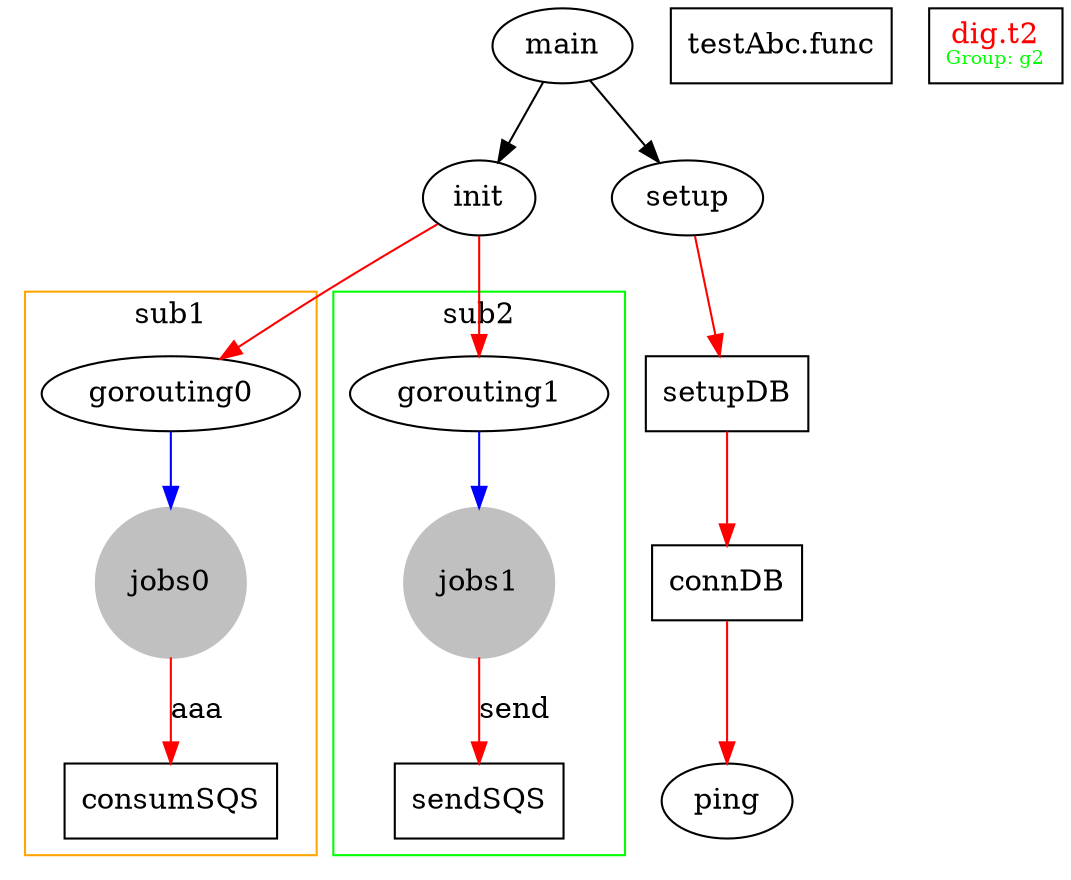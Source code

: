 digraph G {
    //size ="3,11";
    main -> init;
    main -> setup;
    node [shape=box];
    edge [color=red];
    setup -> setupDB;
    setupDB -> connDB;
    ping[shape=ellipse];
    connDB -> ping;
    init -> gorouting0 [];
    init -> gorouting1 [];
    "testAbc.func" // 有特殊字符.要加双引号
    "dig.t2[group=g2]1" [label=<dig.t2<BR /><FONT POINT-SIZE="9" color="green">Group: g2</FONT>>, fontcolor=red];

    
    //graph [compound=true];

     subgraph cluster1 {
        label = "sub1"
        color=orange;
        gorouting0 [shape = ellipse];
        jobs0 [shape = circle, style=filled,color=grey];
        gorouting0 -> jobs0 [color=blue];
        jobs0 -> consumSQS [label="aaa"];
    }

    subgraph cluster2 {
        label = "sub2"
        color=green;
        gorouting1 [shape = ellipse];
        jobs1 [shape = circle, style=filled,color=grey];
        gorouting1 -> jobs1 [color=blue];
        jobs1 -> sendSQS [label="send"];
    }
}


